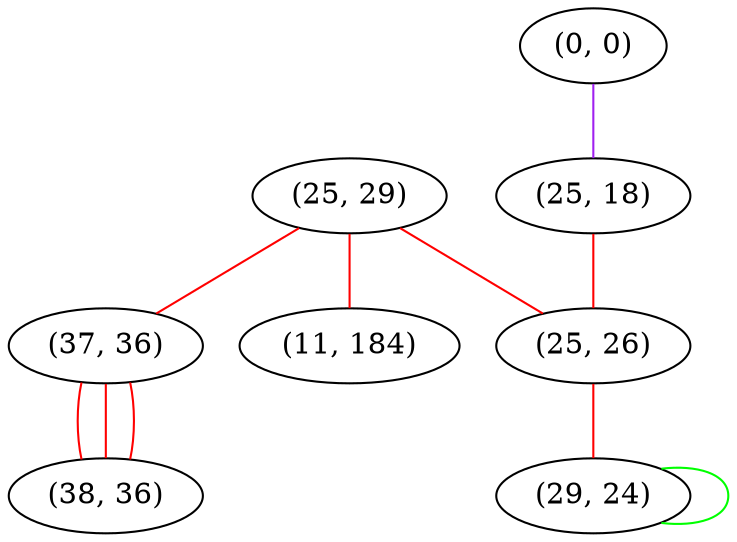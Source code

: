 graph "" {
"(25, 29)";
"(37, 36)";
"(0, 0)";
"(38, 36)";
"(25, 18)";
"(25, 26)";
"(29, 24)";
"(11, 184)";
"(25, 29)" -- "(11, 184)"  [color=red, key=0, weight=1];
"(25, 29)" -- "(25, 26)"  [color=red, key=0, weight=1];
"(25, 29)" -- "(37, 36)"  [color=red, key=0, weight=1];
"(37, 36)" -- "(38, 36)"  [color=red, key=0, weight=1];
"(37, 36)" -- "(38, 36)"  [color=red, key=1, weight=1];
"(37, 36)" -- "(38, 36)"  [color=red, key=2, weight=1];
"(0, 0)" -- "(25, 18)"  [color=purple, key=0, weight=4];
"(25, 18)" -- "(25, 26)"  [color=red, key=0, weight=1];
"(25, 26)" -- "(29, 24)"  [color=red, key=0, weight=1];
"(29, 24)" -- "(29, 24)"  [color=green, key=0, weight=2];
}
